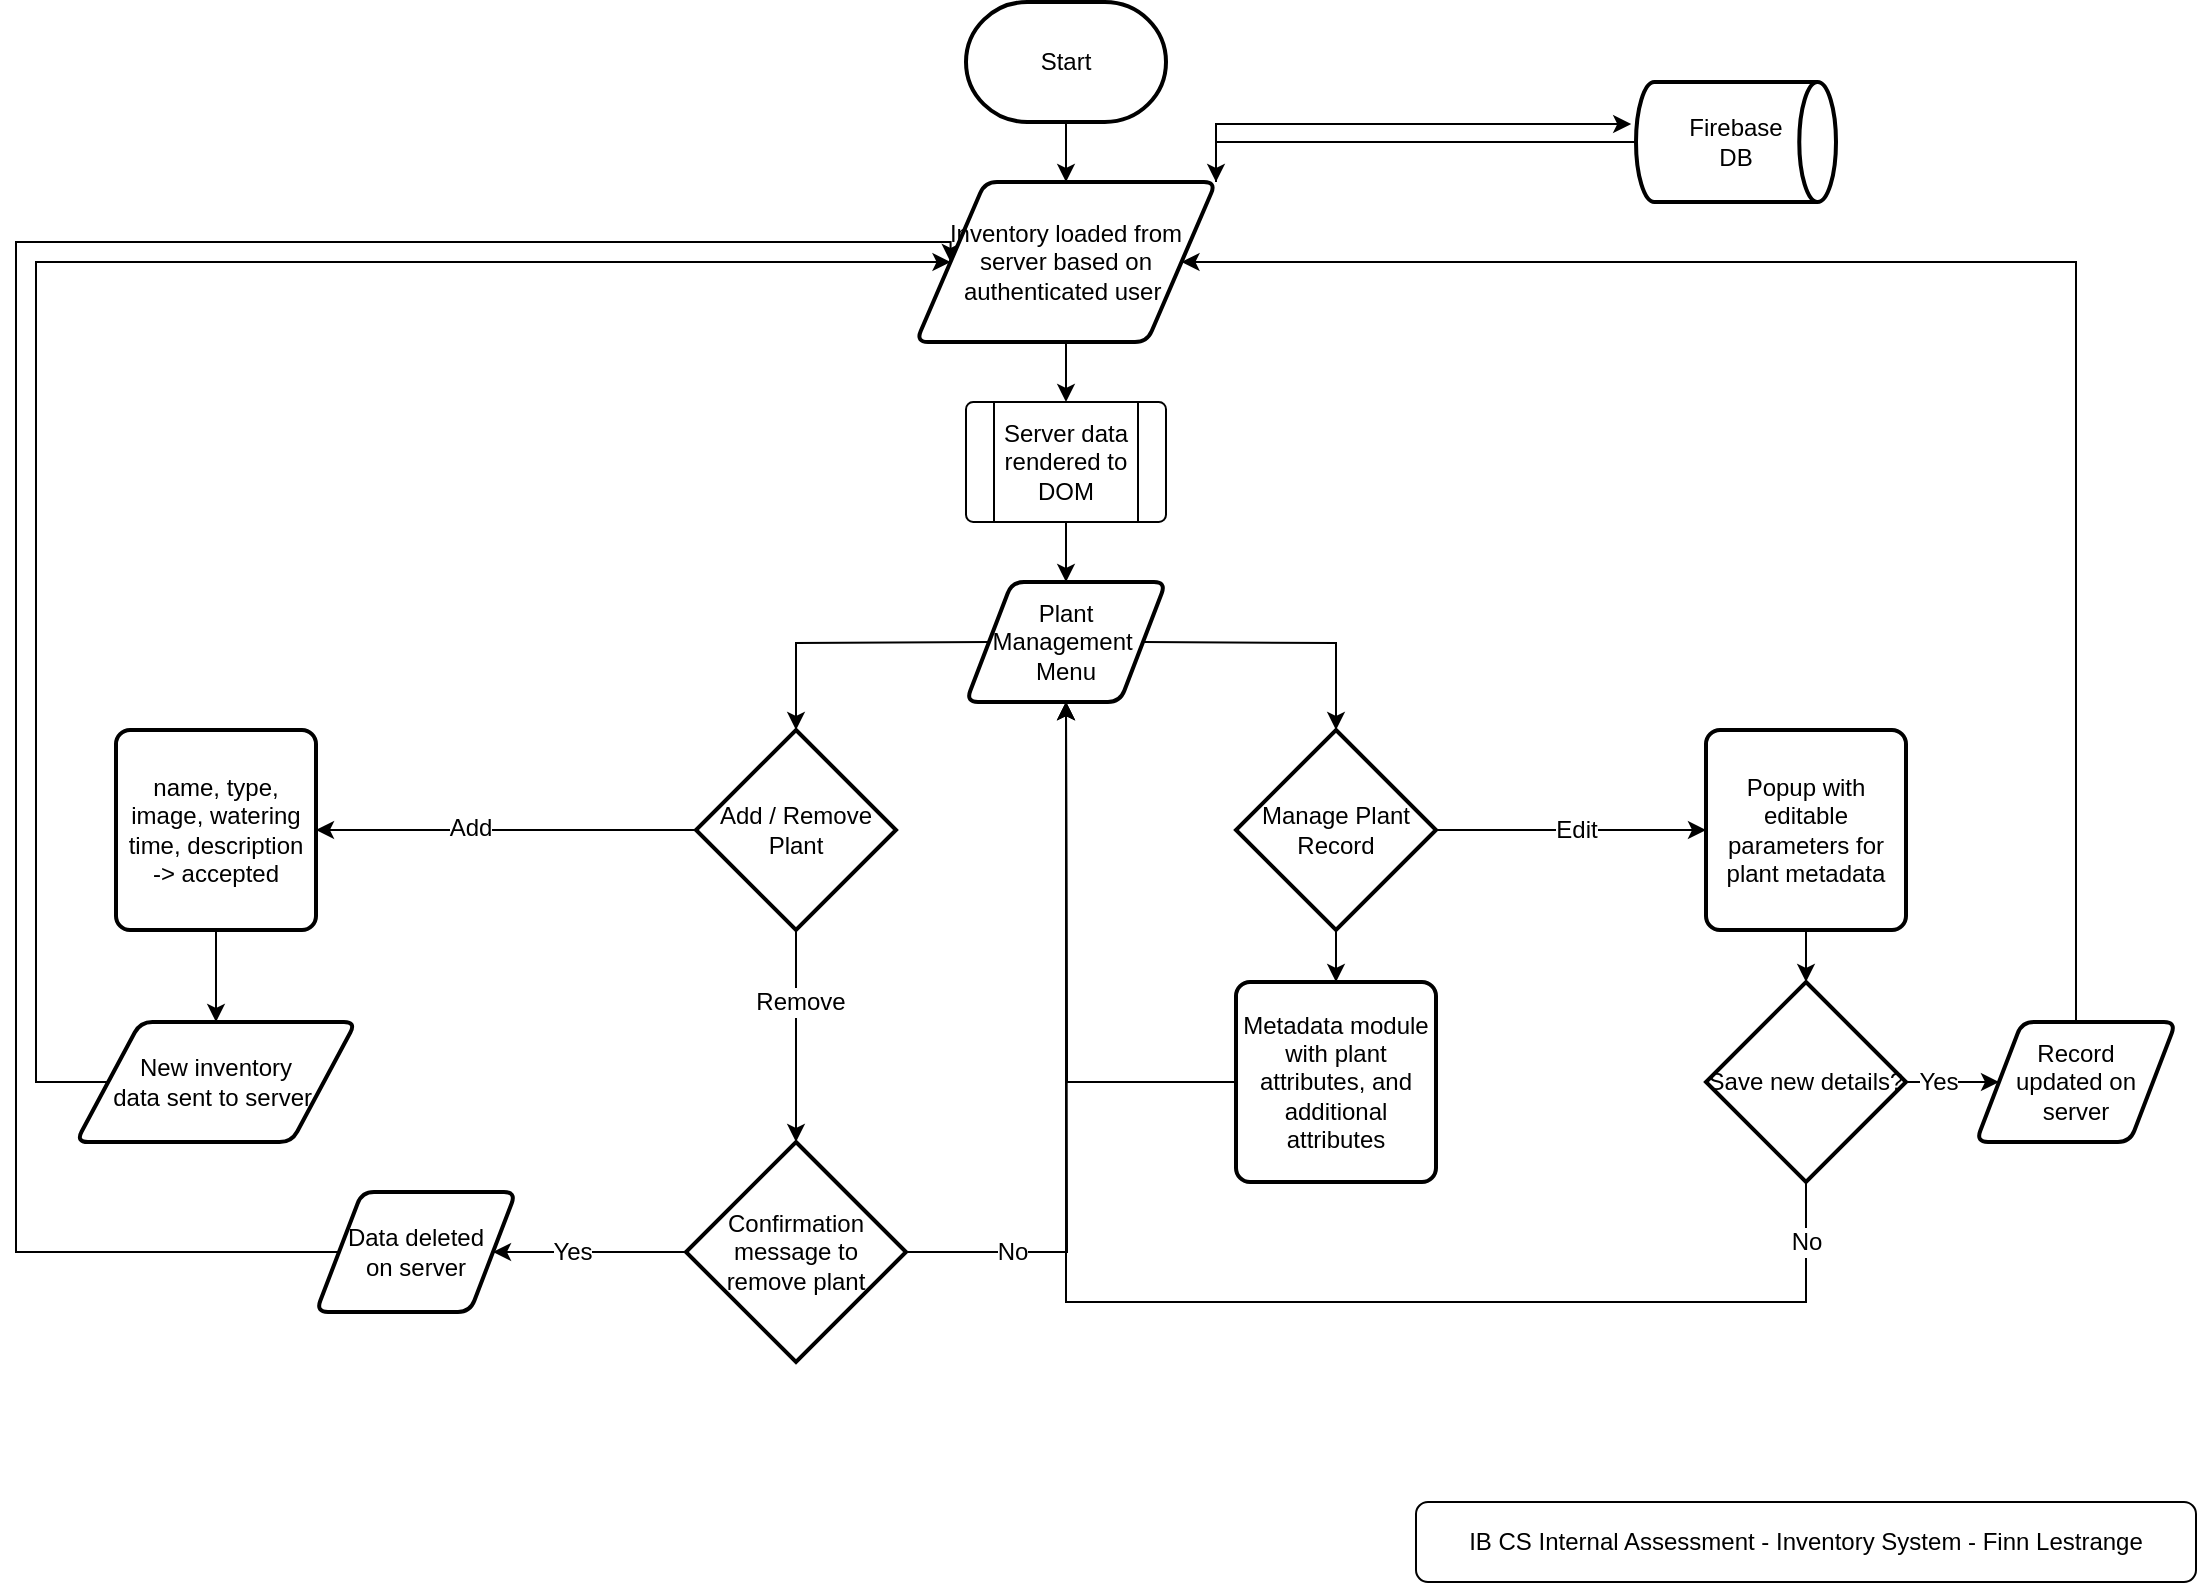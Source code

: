 <mxfile version="15.0.6" type="github">
  <diagram id="dJrjSMjwjFoepgSSJFIQ" name="Page-1">
    <mxGraphModel dx="1038" dy="547" grid="1" gridSize="10" guides="1" tooltips="1" connect="1" arrows="1" fold="1" page="1" pageScale="1" pageWidth="1169" pageHeight="827" math="0" shadow="0">
      <root>
        <mxCell id="0" />
        <mxCell id="1" parent="0" />
        <mxCell id="l0b-sQyUAo9crAttn33O-1" value="IB CS Internal Assessment - Inventory System - Finn Lestrange" style="rounded=1;whiteSpace=wrap;html=1;" parent="1" vertex="1">
          <mxGeometry x="760" y="760" width="390" height="40" as="geometry" />
        </mxCell>
        <mxCell id="l0b-sQyUAo9crAttn33O-4" style="edgeStyle=orthogonalEdgeStyle;rounded=0;orthogonalLoop=1;jettySize=auto;html=1;exitX=0.5;exitY=1;exitDx=0;exitDy=0;exitPerimeter=0;entryX=0.5;entryY=0;entryDx=0;entryDy=0;fontSize=12;" parent="1" source="l0b-sQyUAo9crAttn33O-2" target="l0b-sQyUAo9crAttn33O-3" edge="1">
          <mxGeometry relative="1" as="geometry" />
        </mxCell>
        <mxCell id="l0b-sQyUAo9crAttn33O-2" value="Start" style="strokeWidth=2;html=1;shape=mxgraph.flowchart.terminator;whiteSpace=wrap;" parent="1" vertex="1">
          <mxGeometry x="535" y="10" width="100" height="60" as="geometry" />
        </mxCell>
        <mxCell id="l0b-sQyUAo9crAttn33O-33" style="edgeStyle=orthogonalEdgeStyle;rounded=0;orthogonalLoop=1;jettySize=auto;html=1;exitX=0.5;exitY=1;exitDx=0;exitDy=0;entryX=0.5;entryY=0;entryDx=0;entryDy=0;fontSize=12;" parent="1" source="l0b-sQyUAo9crAttn33O-3" target="l0b-sQyUAo9crAttn33O-32" edge="1">
          <mxGeometry relative="1" as="geometry" />
        </mxCell>
        <mxCell id="ew7YQi8aXPk1NU4HCwpz-2" style="edgeStyle=orthogonalEdgeStyle;rounded=0;orthogonalLoop=1;jettySize=auto;html=1;exitX=1;exitY=0;exitDx=0;exitDy=0;entryX=-0.024;entryY=0.35;entryDx=0;entryDy=0;entryPerimeter=0;" edge="1" parent="1" source="l0b-sQyUAo9crAttn33O-3" target="ew7YQi8aXPk1NU4HCwpz-1">
          <mxGeometry relative="1" as="geometry" />
        </mxCell>
        <mxCell id="l0b-sQyUAo9crAttn33O-3" value="&lt;font style=&quot;font-size: 12px&quot;&gt;Inventory loaded from server based on &lt;br&gt;authenticated user&amp;nbsp;&lt;/font&gt;" style="shape=parallelogram;html=1;strokeWidth=2;perimeter=parallelogramPerimeter;whiteSpace=wrap;rounded=1;arcSize=12;size=0.23;" parent="1" vertex="1">
          <mxGeometry x="510" y="100" width="150" height="80" as="geometry" />
        </mxCell>
        <mxCell id="l0b-sQyUAo9crAttn33O-12" style="edgeStyle=orthogonalEdgeStyle;rounded=0;orthogonalLoop=1;jettySize=auto;html=1;exitX=0;exitY=0.5;exitDx=0;exitDy=0;exitPerimeter=0;entryX=1;entryY=0.5;entryDx=0;entryDy=0;fontSize=12;" parent="1" source="l0b-sQyUAo9crAttn33O-5" target="l0b-sQyUAo9crAttn33O-11" edge="1">
          <mxGeometry relative="1" as="geometry" />
        </mxCell>
        <mxCell id="l0b-sQyUAo9crAttn33O-13" value="Add" style="edgeLabel;html=1;align=center;verticalAlign=middle;resizable=0;points=[];fontSize=12;" parent="l0b-sQyUAo9crAttn33O-12" vertex="1" connectable="0">
          <mxGeometry x="0.19" y="-1" relative="1" as="geometry">
            <mxPoint as="offset" />
          </mxGeometry>
        </mxCell>
        <mxCell id="l0b-sQyUAo9crAttn33O-21" style="edgeStyle=orthogonalEdgeStyle;rounded=0;orthogonalLoop=1;jettySize=auto;html=1;exitX=0.5;exitY=1;exitDx=0;exitDy=0;exitPerimeter=0;entryX=0.5;entryY=0;entryDx=0;entryDy=0;entryPerimeter=0;fontSize=12;" parent="1" source="l0b-sQyUAo9crAttn33O-5" target="l0b-sQyUAo9crAttn33O-20" edge="1">
          <mxGeometry relative="1" as="geometry" />
        </mxCell>
        <mxCell id="l0b-sQyUAo9crAttn33O-22" value="Remove" style="edgeLabel;html=1;align=center;verticalAlign=middle;resizable=0;points=[];fontSize=12;" parent="l0b-sQyUAo9crAttn33O-21" vertex="1" connectable="0">
          <mxGeometry x="-0.321" y="2" relative="1" as="geometry">
            <mxPoint as="offset" />
          </mxGeometry>
        </mxCell>
        <mxCell id="l0b-sQyUAo9crAttn33O-5" value="Add / Remove Plant" style="strokeWidth=2;html=1;shape=mxgraph.flowchart.decision;whiteSpace=wrap;fontSize=12;" parent="1" vertex="1">
          <mxGeometry x="400" y="374" width="100" height="100" as="geometry" />
        </mxCell>
        <mxCell id="l0b-sQyUAo9crAttn33O-8" style="edgeStyle=orthogonalEdgeStyle;rounded=0;orthogonalLoop=1;jettySize=auto;html=1;exitX=0;exitY=0.5;exitDx=0;exitDy=0;entryX=0.5;entryY=0;entryDx=0;entryDy=0;entryPerimeter=0;fontSize=12;" parent="1" target="l0b-sQyUAo9crAttn33O-5" edge="1">
          <mxGeometry relative="1" as="geometry">
            <mxPoint x="546.5" y="330" as="sourcePoint" />
          </mxGeometry>
        </mxCell>
        <mxCell id="l0b-sQyUAo9crAttn33O-10" style="edgeStyle=orthogonalEdgeStyle;rounded=0;orthogonalLoop=1;jettySize=auto;html=1;exitX=1;exitY=0.5;exitDx=0;exitDy=0;entryX=0.5;entryY=0;entryDx=0;entryDy=0;entryPerimeter=0;fontSize=12;" parent="1" target="l0b-sQyUAo9crAttn33O-9" edge="1">
          <mxGeometry relative="1" as="geometry">
            <mxPoint x="623.5" y="330" as="sourcePoint" />
          </mxGeometry>
        </mxCell>
        <mxCell id="l0b-sQyUAo9crAttn33O-30" style="edgeStyle=orthogonalEdgeStyle;rounded=0;orthogonalLoop=1;jettySize=auto;html=1;exitX=1;exitY=0.5;exitDx=0;exitDy=0;exitPerimeter=0;entryX=0;entryY=0.5;entryDx=0;entryDy=0;fontSize=12;" parent="1" source="l0b-sQyUAo9crAttn33O-9" target="l0b-sQyUAo9crAttn33O-29" edge="1">
          <mxGeometry relative="1" as="geometry" />
        </mxCell>
        <mxCell id="l0b-sQyUAo9crAttn33O-31" value="Edit" style="edgeLabel;html=1;align=center;verticalAlign=middle;resizable=0;points=[];fontSize=12;" parent="l0b-sQyUAo9crAttn33O-30" vertex="1" connectable="0">
          <mxGeometry x="0.244" y="-1" relative="1" as="geometry">
            <mxPoint x="-14" y="-1" as="offset" />
          </mxGeometry>
        </mxCell>
        <mxCell id="l0b-sQyUAo9crAttn33O-45" style="edgeStyle=orthogonalEdgeStyle;rounded=0;orthogonalLoop=1;jettySize=auto;html=1;exitX=0.5;exitY=1;exitDx=0;exitDy=0;exitPerimeter=0;entryX=0.5;entryY=0;entryDx=0;entryDy=0;fontSize=12;" parent="1" source="l0b-sQyUAo9crAttn33O-9" target="l0b-sQyUAo9crAttn33O-44" edge="1">
          <mxGeometry relative="1" as="geometry" />
        </mxCell>
        <mxCell id="l0b-sQyUAo9crAttn33O-9" value="Manage Plant&lt;br&gt;Record" style="strokeWidth=2;html=1;shape=mxgraph.flowchart.decision;whiteSpace=wrap;fontSize=12;" parent="1" vertex="1">
          <mxGeometry x="670" y="374" width="100" height="100" as="geometry" />
        </mxCell>
        <mxCell id="l0b-sQyUAo9crAttn33O-17" style="edgeStyle=orthogonalEdgeStyle;rounded=0;orthogonalLoop=1;jettySize=auto;html=1;exitX=0.5;exitY=1;exitDx=0;exitDy=0;entryX=0.5;entryY=0;entryDx=0;entryDy=0;fontSize=12;" parent="1" source="l0b-sQyUAo9crAttn33O-11" target="l0b-sQyUAo9crAttn33O-16" edge="1">
          <mxGeometry relative="1" as="geometry" />
        </mxCell>
        <mxCell id="l0b-sQyUAo9crAttn33O-11" value="name, type, image, watering time, description &lt;br&gt;-&amp;gt; accepted" style="rounded=1;whiteSpace=wrap;html=1;absoluteArcSize=1;arcSize=14;strokeWidth=2;fontSize=12;" parent="1" vertex="1">
          <mxGeometry x="110" y="374" width="100" height="100" as="geometry" />
        </mxCell>
        <mxCell id="l0b-sQyUAo9crAttn33O-18" style="edgeStyle=orthogonalEdgeStyle;rounded=0;orthogonalLoop=1;jettySize=auto;html=1;exitX=0;exitY=0.5;exitDx=0;exitDy=0;entryX=0;entryY=0.5;entryDx=0;entryDy=0;fontSize=12;" parent="1" source="l0b-sQyUAo9crAttn33O-16" target="l0b-sQyUAo9crAttn33O-3" edge="1">
          <mxGeometry relative="1" as="geometry">
            <Array as="points">
              <mxPoint x="70" y="550" />
              <mxPoint x="70" y="140" />
            </Array>
          </mxGeometry>
        </mxCell>
        <mxCell id="l0b-sQyUAo9crAttn33O-16" value="New inventory &lt;br&gt;data sent to server&amp;nbsp;" style="shape=parallelogram;html=1;strokeWidth=2;perimeter=parallelogramPerimeter;whiteSpace=wrap;rounded=1;arcSize=12;size=0.23;fontSize=12;" parent="1" vertex="1">
          <mxGeometry x="90" y="520" width="140" height="60" as="geometry" />
        </mxCell>
        <mxCell id="l0b-sQyUAo9crAttn33O-24" style="edgeStyle=orthogonalEdgeStyle;rounded=0;orthogonalLoop=1;jettySize=auto;html=1;exitX=0;exitY=0.5;exitDx=0;exitDy=0;exitPerimeter=0;entryX=1;entryY=0.5;entryDx=0;entryDy=0;fontSize=12;" parent="1" source="l0b-sQyUAo9crAttn33O-20" target="l0b-sQyUAo9crAttn33O-23" edge="1">
          <mxGeometry relative="1" as="geometry" />
        </mxCell>
        <mxCell id="l0b-sQyUAo9crAttn33O-26" value="Yes" style="edgeLabel;html=1;align=center;verticalAlign=middle;resizable=0;points=[];fontSize=12;" parent="l0b-sQyUAo9crAttn33O-24" vertex="1" connectable="0">
          <mxGeometry x="0.187" y="2" relative="1" as="geometry">
            <mxPoint y="-2" as="offset" />
          </mxGeometry>
        </mxCell>
        <mxCell id="l0b-sQyUAo9crAttn33O-27" style="edgeStyle=orthogonalEdgeStyle;rounded=0;orthogonalLoop=1;jettySize=auto;html=1;entryX=0.5;entryY=1;entryDx=0;entryDy=0;fontSize=12;" parent="1" source="l0b-sQyUAo9crAttn33O-20" edge="1">
          <mxGeometry relative="1" as="geometry">
            <mxPoint x="585" y="360" as="targetPoint" />
          </mxGeometry>
        </mxCell>
        <mxCell id="l0b-sQyUAo9crAttn33O-28" value="No" style="edgeLabel;html=1;align=center;verticalAlign=middle;resizable=0;points=[];fontSize=12;" parent="l0b-sQyUAo9crAttn33O-27" vertex="1" connectable="0">
          <mxGeometry x="-0.701" relative="1" as="geometry">
            <mxPoint as="offset" />
          </mxGeometry>
        </mxCell>
        <mxCell id="l0b-sQyUAo9crAttn33O-20" value="&lt;span&gt;Confirmation message to &lt;br&gt;remove plant&lt;/span&gt;" style="strokeWidth=2;html=1;shape=mxgraph.flowchart.decision;whiteSpace=wrap;fontSize=12;" parent="1" vertex="1">
          <mxGeometry x="395" y="580" width="110" height="110" as="geometry" />
        </mxCell>
        <mxCell id="l0b-sQyUAo9crAttn33O-25" style="edgeStyle=orthogonalEdgeStyle;rounded=0;orthogonalLoop=1;jettySize=auto;html=1;exitX=0;exitY=0.5;exitDx=0;exitDy=0;fontSize=12;entryX=0;entryY=0.5;entryDx=0;entryDy=0;" parent="1" source="l0b-sQyUAo9crAttn33O-23" target="l0b-sQyUAo9crAttn33O-3" edge="1">
          <mxGeometry relative="1" as="geometry">
            <mxPoint x="70" y="490" as="targetPoint" />
            <Array as="points">
              <mxPoint x="60" y="635" />
              <mxPoint x="60" y="130" />
              <mxPoint x="527" y="130" />
            </Array>
          </mxGeometry>
        </mxCell>
        <mxCell id="l0b-sQyUAo9crAttn33O-23" value="Data deleted &lt;br&gt;on server" style="shape=parallelogram;html=1;strokeWidth=2;perimeter=parallelogramPerimeter;whiteSpace=wrap;rounded=1;arcSize=12;size=0.23;fontSize=12;" parent="1" vertex="1">
          <mxGeometry x="210" y="605" width="100" height="60" as="geometry" />
        </mxCell>
        <mxCell id="l0b-sQyUAo9crAttn33O-40" style="edgeStyle=orthogonalEdgeStyle;rounded=0;orthogonalLoop=1;jettySize=auto;html=1;exitX=0.5;exitY=1;exitDx=0;exitDy=0;entryX=0.5;entryY=0;entryDx=0;entryDy=0;entryPerimeter=0;fontSize=12;" parent="1" source="l0b-sQyUAo9crAttn33O-29" target="l0b-sQyUAo9crAttn33O-35" edge="1">
          <mxGeometry relative="1" as="geometry" />
        </mxCell>
        <mxCell id="l0b-sQyUAo9crAttn33O-29" value="Popup with editable parameters for plant metadata" style="rounded=1;whiteSpace=wrap;html=1;absoluteArcSize=1;arcSize=14;strokeWidth=2;fontSize=12;" parent="1" vertex="1">
          <mxGeometry x="905" y="374" width="100" height="100" as="geometry" />
        </mxCell>
        <mxCell id="l0b-sQyUAo9crAttn33O-34" style="edgeStyle=orthogonalEdgeStyle;rounded=0;orthogonalLoop=1;jettySize=auto;html=1;exitX=0.5;exitY=1;exitDx=0;exitDy=0;entryX=0.5;entryY=0;entryDx=0;entryDy=0;fontSize=12;" parent="1" source="l0b-sQyUAo9crAttn33O-32" edge="1">
          <mxGeometry relative="1" as="geometry">
            <mxPoint x="585" y="300" as="targetPoint" />
          </mxGeometry>
        </mxCell>
        <mxCell id="l0b-sQyUAo9crAttn33O-32" value="Server data rendered to DOM" style="verticalLabelPosition=middle;verticalAlign=middle;html=1;shape=process;whiteSpace=wrap;rounded=1;size=0.14;arcSize=6;fontSize=12;labelPosition=center;align=center;" parent="1" vertex="1">
          <mxGeometry x="535" y="210" width="100" height="60" as="geometry" />
        </mxCell>
        <mxCell id="l0b-sQyUAo9crAttn33O-37" style="edgeStyle=orthogonalEdgeStyle;rounded=0;orthogonalLoop=1;jettySize=auto;html=1;exitX=1;exitY=0.5;exitDx=0;exitDy=0;exitPerimeter=0;entryX=0;entryY=0.5;entryDx=0;entryDy=0;fontSize=12;" parent="1" source="l0b-sQyUAo9crAttn33O-35" target="l0b-sQyUAo9crAttn33O-36" edge="1">
          <mxGeometry relative="1" as="geometry" />
        </mxCell>
        <mxCell id="l0b-sQyUAo9crAttn33O-38" value="Yes" style="edgeLabel;html=1;align=center;verticalAlign=middle;resizable=0;points=[];fontSize=12;" parent="l0b-sQyUAo9crAttn33O-37" vertex="1" connectable="0">
          <mxGeometry x="-0.491" y="-1" relative="1" as="geometry">
            <mxPoint x="1" y="-1" as="offset" />
          </mxGeometry>
        </mxCell>
        <mxCell id="l0b-sQyUAo9crAttn33O-42" style="edgeStyle=orthogonalEdgeStyle;rounded=0;orthogonalLoop=1;jettySize=auto;html=1;exitX=0.5;exitY=1;exitDx=0;exitDy=0;exitPerimeter=0;entryX=0.5;entryY=1;entryDx=0;entryDy=0;fontSize=12;" parent="1" source="l0b-sQyUAo9crAttn33O-35" edge="1">
          <mxGeometry relative="1" as="geometry">
            <Array as="points">
              <mxPoint x="955" y="660" />
              <mxPoint x="585" y="660" />
            </Array>
            <mxPoint x="585" y="360" as="targetPoint" />
          </mxGeometry>
        </mxCell>
        <mxCell id="l0b-sQyUAo9crAttn33O-43" value="No" style="edgeLabel;html=1;align=center;verticalAlign=middle;resizable=0;points=[];fontSize=12;" parent="l0b-sQyUAo9crAttn33O-42" vertex="1" connectable="0">
          <mxGeometry x="-0.874" y="-1" relative="1" as="geometry">
            <mxPoint x="1" y="-16" as="offset" />
          </mxGeometry>
        </mxCell>
        <mxCell id="l0b-sQyUAo9crAttn33O-35" value="Save new details?" style="strokeWidth=2;html=1;shape=mxgraph.flowchart.decision;whiteSpace=wrap;fontSize=12;" parent="1" vertex="1">
          <mxGeometry x="905" y="500" width="100" height="100" as="geometry" />
        </mxCell>
        <mxCell id="l0b-sQyUAo9crAttn33O-39" style="edgeStyle=orthogonalEdgeStyle;rounded=0;orthogonalLoop=1;jettySize=auto;html=1;exitX=0.5;exitY=0;exitDx=0;exitDy=0;entryX=1;entryY=0.5;entryDx=0;entryDy=0;fontSize=12;" parent="1" source="l0b-sQyUAo9crAttn33O-36" target="l0b-sQyUAo9crAttn33O-3" edge="1">
          <mxGeometry relative="1" as="geometry">
            <Array as="points">
              <mxPoint x="1090" y="140" />
            </Array>
          </mxGeometry>
        </mxCell>
        <mxCell id="l0b-sQyUAo9crAttn33O-36" value="Record &lt;br&gt;updated on &lt;br&gt;server" style="shape=parallelogram;html=1;strokeWidth=2;perimeter=parallelogramPerimeter;whiteSpace=wrap;rounded=1;arcSize=12;size=0.23;fontSize=12;" parent="1" vertex="1">
          <mxGeometry x="1040" y="520" width="100" height="60" as="geometry" />
        </mxCell>
        <mxCell id="l0b-sQyUAo9crAttn33O-46" style="edgeStyle=orthogonalEdgeStyle;rounded=0;orthogonalLoop=1;jettySize=auto;html=1;exitX=0;exitY=0.5;exitDx=0;exitDy=0;entryX=0.5;entryY=1;entryDx=0;entryDy=0;fontSize=12;" parent="1" source="l0b-sQyUAo9crAttn33O-44" edge="1">
          <mxGeometry relative="1" as="geometry">
            <mxPoint x="585" y="360" as="targetPoint" />
          </mxGeometry>
        </mxCell>
        <mxCell id="l0b-sQyUAo9crAttn33O-44" value="Metadata module with plant attributes, and additional attributes" style="rounded=1;whiteSpace=wrap;html=1;absoluteArcSize=1;arcSize=14;strokeWidth=2;fontSize=12;" parent="1" vertex="1">
          <mxGeometry x="670" y="500" width="100" height="100" as="geometry" />
        </mxCell>
        <mxCell id="ew7YQi8aXPk1NU4HCwpz-3" style="edgeStyle=orthogonalEdgeStyle;rounded=0;orthogonalLoop=1;jettySize=auto;html=1;exitX=0;exitY=0.5;exitDx=0;exitDy=0;exitPerimeter=0;entryX=1;entryY=0;entryDx=0;entryDy=0;" edge="1" parent="1" source="ew7YQi8aXPk1NU4HCwpz-1" target="l0b-sQyUAo9crAttn33O-3">
          <mxGeometry relative="1" as="geometry" />
        </mxCell>
        <mxCell id="ew7YQi8aXPk1NU4HCwpz-1" value="Firebase &lt;br&gt;DB" style="strokeWidth=2;html=1;shape=mxgraph.flowchart.direct_data;whiteSpace=wrap;" vertex="1" parent="1">
          <mxGeometry x="870" y="50" width="100" height="60" as="geometry" />
        </mxCell>
        <mxCell id="ew7YQi8aXPk1NU4HCwpz-5" value="Plant&lt;br&gt;Management&amp;nbsp;&lt;br&gt;Menu" style="shape=parallelogram;html=1;strokeWidth=2;perimeter=parallelogramPerimeter;whiteSpace=wrap;rounded=1;arcSize=12;size=0.23;" vertex="1" parent="1">
          <mxGeometry x="535" y="300" width="100" height="60" as="geometry" />
        </mxCell>
      </root>
    </mxGraphModel>
  </diagram>
</mxfile>
